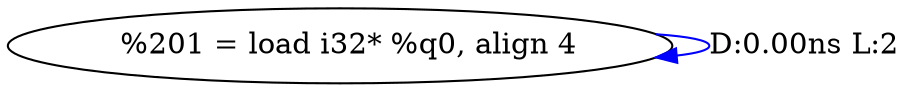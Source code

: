 digraph {
Node0x2d14b20[label="  %201 = load i32* %q0, align 4"];
Node0x2d14b20 -> Node0x2d14b20[label="D:0.00ns L:2",color=blue];
}

